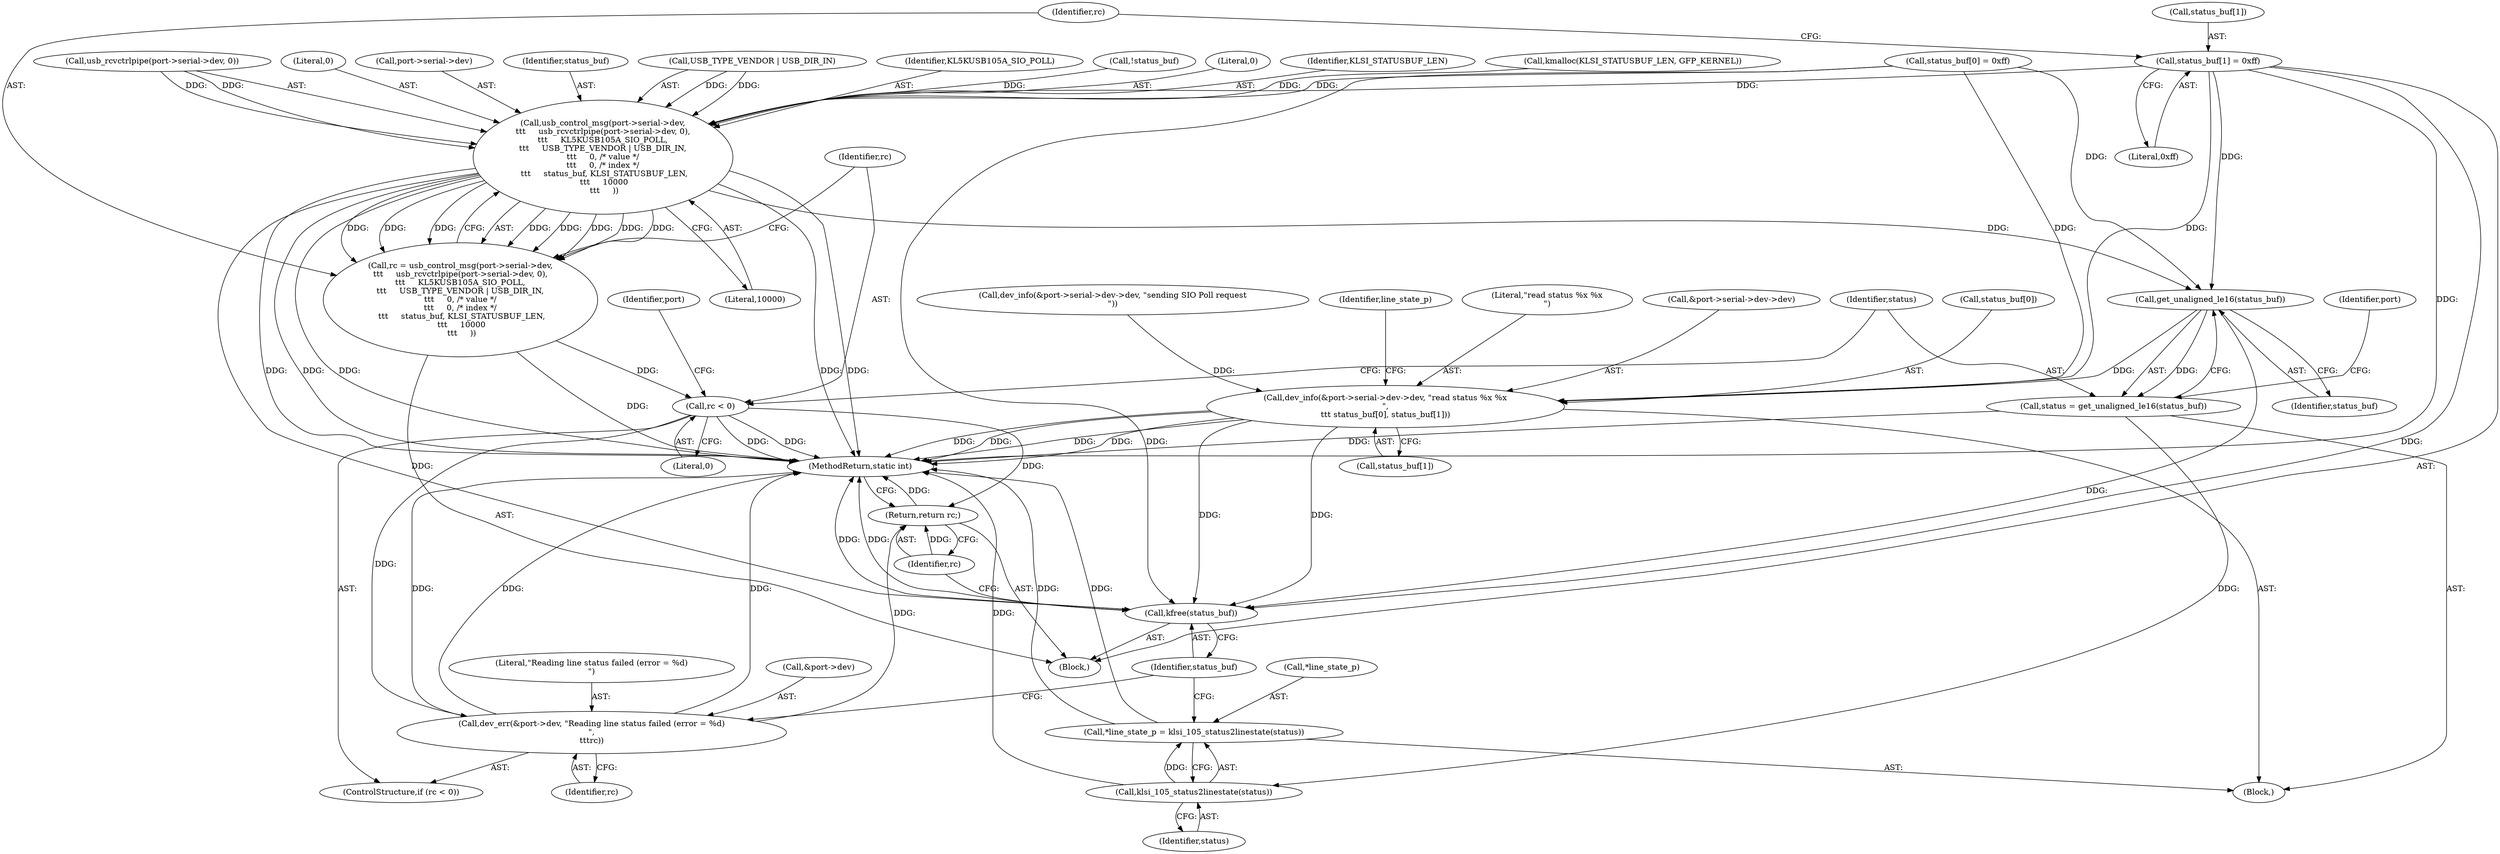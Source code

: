 digraph "1_linux_146cc8a17a3b4996f6805ee5c080e7101277c410@pointer" {
"1000135" [label="(Call,status_buf[1] = 0xff)"];
"1000142" [label="(Call,usb_control_msg(port->serial->dev,\n\t\t\t     usb_rcvctrlpipe(port->serial->dev, 0),\n\t\t\t     KL5KUSB105A_SIO_POLL,\n\t\t\t     USB_TYPE_VENDOR | USB_DIR_IN,\n\t\t\t     0, /* value */\n\t\t\t     0, /* index */\n \t\t\t     status_buf, KLSI_STATUSBUF_LEN,\n \t\t\t     10000\n \t\t\t     ))"];
"1000140" [label="(Call,rc = usb_control_msg(port->serial->dev,\n\t\t\t     usb_rcvctrlpipe(port->serial->dev, 0),\n\t\t\t     KL5KUSB105A_SIO_POLL,\n\t\t\t     USB_TYPE_VENDOR | USB_DIR_IN,\n\t\t\t     0, /* value */\n\t\t\t     0, /* index */\n \t\t\t     status_buf, KLSI_STATUSBUF_LEN,\n \t\t\t     10000\n \t\t\t     ))"];
"1000165" [label="(Call,rc < 0)"];
"1000168" [label="(Call,dev_err(&port->dev, \"Reading line status failed (error = %d)\n\",\n\t\t\trc))"];
"1000204" [label="(Return,return rc;)"];
"1000179" [label="(Call,get_unaligned_le16(status_buf))"];
"1000177" [label="(Call,status = get_unaligned_le16(status_buf))"];
"1000200" [label="(Call,klsi_105_status2linestate(status))"];
"1000197" [label="(Call,*line_state_p = klsi_105_status2linestate(status))"];
"1000181" [label="(Call,dev_info(&port->serial->dev->dev, \"read status %x %x\n\",\n\t\t\t status_buf[0], status_buf[1]))"];
"1000202" [label="(Call,kfree(status_buf))"];
"1000204" [label="(Return,return rc;)"];
"1000143" [label="(Call,port->serial->dev)"];
"1000173" [label="(Literal,\"Reading line status failed (error = %d)\n\")"];
"1000161" [label="(Identifier,status_buf)"];
"1000190" [label="(Literal,\"read status %x %x\n\")"];
"1000177" [label="(Call,status = get_unaligned_le16(status_buf))"];
"1000194" [label="(Call,status_buf[1])"];
"1000156" [label="(Call,USB_TYPE_VENDOR | USB_DIR_IN)"];
"1000168" [label="(Call,dev_err(&port->dev, \"Reading line status failed (error = %d)\n\",\n\t\t\trc))"];
"1000141" [label="(Identifier,rc)"];
"1000200" [label="(Call,klsi_105_status2linestate(status))"];
"1000186" [label="(Identifier,port)"];
"1000203" [label="(Identifier,status_buf)"];
"1000155" [label="(Identifier,KL5KUSB105A_SIO_POLL)"];
"1000125" [label="(Call,!status_buf)"];
"1000166" [label="(Identifier,rc)"];
"1000164" [label="(ControlStructure,if (rc < 0))"];
"1000174" [label="(Identifier,rc)"];
"1000182" [label="(Call,&port->serial->dev->dev)"];
"1000159" [label="(Literal,0)"];
"1000198" [label="(Call,*line_state_p)"];
"1000142" [label="(Call,usb_control_msg(port->serial->dev,\n\t\t\t     usb_rcvctrlpipe(port->serial->dev, 0),\n\t\t\t     KL5KUSB105A_SIO_POLL,\n\t\t\t     USB_TYPE_VENDOR | USB_DIR_IN,\n\t\t\t     0, /* value */\n\t\t\t     0, /* index */\n \t\t\t     status_buf, KLSI_STATUSBUF_LEN,\n \t\t\t     10000\n \t\t\t     ))"];
"1000140" [label="(Call,rc = usb_control_msg(port->serial->dev,\n\t\t\t     usb_rcvctrlpipe(port->serial->dev, 0),\n\t\t\t     KL5KUSB105A_SIO_POLL,\n\t\t\t     USB_TYPE_VENDOR | USB_DIR_IN,\n\t\t\t     0, /* value */\n\t\t\t     0, /* index */\n \t\t\t     status_buf, KLSI_STATUSBUF_LEN,\n \t\t\t     10000\n \t\t\t     ))"];
"1000105" [label="(Block,)"];
"1000162" [label="(Identifier,KLSI_STATUSBUF_LEN)"];
"1000191" [label="(Call,status_buf[0])"];
"1000171" [label="(Identifier,port)"];
"1000197" [label="(Call,*line_state_p = klsi_105_status2linestate(status))"];
"1000178" [label="(Identifier,status)"];
"1000130" [label="(Call,status_buf[0] = 0xff)"];
"1000205" [label="(Identifier,rc)"];
"1000201" [label="(Identifier,status)"];
"1000176" [label="(Block,)"];
"1000135" [label="(Call,status_buf[1] = 0xff)"];
"1000121" [label="(Call,kmalloc(KLSI_STATUSBUF_LEN, GFP_KERNEL))"];
"1000139" [label="(Literal,0xff)"];
"1000206" [label="(MethodReturn,static int)"];
"1000148" [label="(Call,usb_rcvctrlpipe(port->serial->dev, 0))"];
"1000180" [label="(Identifier,status_buf)"];
"1000163" [label="(Literal,10000)"];
"1000109" [label="(Call,dev_info(&port->serial->dev->dev, \"sending SIO Poll request\n\"))"];
"1000160" [label="(Literal,0)"];
"1000179" [label="(Call,get_unaligned_le16(status_buf))"];
"1000181" [label="(Call,dev_info(&port->serial->dev->dev, \"read status %x %x\n\",\n\t\t\t status_buf[0], status_buf[1]))"];
"1000202" [label="(Call,kfree(status_buf))"];
"1000167" [label="(Literal,0)"];
"1000199" [label="(Identifier,line_state_p)"];
"1000169" [label="(Call,&port->dev)"];
"1000165" [label="(Call,rc < 0)"];
"1000136" [label="(Call,status_buf[1])"];
"1000135" -> "1000105"  [label="AST: "];
"1000135" -> "1000139"  [label="CFG: "];
"1000136" -> "1000135"  [label="AST: "];
"1000139" -> "1000135"  [label="AST: "];
"1000141" -> "1000135"  [label="CFG: "];
"1000135" -> "1000206"  [label="DDG: "];
"1000135" -> "1000142"  [label="DDG: "];
"1000135" -> "1000179"  [label="DDG: "];
"1000135" -> "1000181"  [label="DDG: "];
"1000135" -> "1000202"  [label="DDG: "];
"1000142" -> "1000140"  [label="AST: "];
"1000142" -> "1000163"  [label="CFG: "];
"1000143" -> "1000142"  [label="AST: "];
"1000148" -> "1000142"  [label="AST: "];
"1000155" -> "1000142"  [label="AST: "];
"1000156" -> "1000142"  [label="AST: "];
"1000159" -> "1000142"  [label="AST: "];
"1000160" -> "1000142"  [label="AST: "];
"1000161" -> "1000142"  [label="AST: "];
"1000162" -> "1000142"  [label="AST: "];
"1000163" -> "1000142"  [label="AST: "];
"1000140" -> "1000142"  [label="CFG: "];
"1000142" -> "1000206"  [label="DDG: "];
"1000142" -> "1000206"  [label="DDG: "];
"1000142" -> "1000206"  [label="DDG: "];
"1000142" -> "1000206"  [label="DDG: "];
"1000142" -> "1000206"  [label="DDG: "];
"1000142" -> "1000140"  [label="DDG: "];
"1000142" -> "1000140"  [label="DDG: "];
"1000142" -> "1000140"  [label="DDG: "];
"1000142" -> "1000140"  [label="DDG: "];
"1000142" -> "1000140"  [label="DDG: "];
"1000142" -> "1000140"  [label="DDG: "];
"1000142" -> "1000140"  [label="DDG: "];
"1000142" -> "1000140"  [label="DDG: "];
"1000148" -> "1000142"  [label="DDG: "];
"1000148" -> "1000142"  [label="DDG: "];
"1000156" -> "1000142"  [label="DDG: "];
"1000156" -> "1000142"  [label="DDG: "];
"1000125" -> "1000142"  [label="DDG: "];
"1000130" -> "1000142"  [label="DDG: "];
"1000121" -> "1000142"  [label="DDG: "];
"1000142" -> "1000179"  [label="DDG: "];
"1000142" -> "1000202"  [label="DDG: "];
"1000140" -> "1000105"  [label="AST: "];
"1000141" -> "1000140"  [label="AST: "];
"1000166" -> "1000140"  [label="CFG: "];
"1000140" -> "1000206"  [label="DDG: "];
"1000140" -> "1000165"  [label="DDG: "];
"1000165" -> "1000164"  [label="AST: "];
"1000165" -> "1000167"  [label="CFG: "];
"1000166" -> "1000165"  [label="AST: "];
"1000167" -> "1000165"  [label="AST: "];
"1000171" -> "1000165"  [label="CFG: "];
"1000178" -> "1000165"  [label="CFG: "];
"1000165" -> "1000206"  [label="DDG: "];
"1000165" -> "1000206"  [label="DDG: "];
"1000165" -> "1000168"  [label="DDG: "];
"1000165" -> "1000204"  [label="DDG: "];
"1000168" -> "1000164"  [label="AST: "];
"1000168" -> "1000174"  [label="CFG: "];
"1000169" -> "1000168"  [label="AST: "];
"1000173" -> "1000168"  [label="AST: "];
"1000174" -> "1000168"  [label="AST: "];
"1000203" -> "1000168"  [label="CFG: "];
"1000168" -> "1000206"  [label="DDG: "];
"1000168" -> "1000206"  [label="DDG: "];
"1000168" -> "1000206"  [label="DDG: "];
"1000168" -> "1000204"  [label="DDG: "];
"1000204" -> "1000105"  [label="AST: "];
"1000204" -> "1000205"  [label="CFG: "];
"1000205" -> "1000204"  [label="AST: "];
"1000206" -> "1000204"  [label="CFG: "];
"1000204" -> "1000206"  [label="DDG: "];
"1000205" -> "1000204"  [label="DDG: "];
"1000179" -> "1000177"  [label="AST: "];
"1000179" -> "1000180"  [label="CFG: "];
"1000180" -> "1000179"  [label="AST: "];
"1000177" -> "1000179"  [label="CFG: "];
"1000179" -> "1000177"  [label="DDG: "];
"1000130" -> "1000179"  [label="DDG: "];
"1000179" -> "1000181"  [label="DDG: "];
"1000179" -> "1000202"  [label="DDG: "];
"1000177" -> "1000176"  [label="AST: "];
"1000178" -> "1000177"  [label="AST: "];
"1000186" -> "1000177"  [label="CFG: "];
"1000177" -> "1000206"  [label="DDG: "];
"1000177" -> "1000200"  [label="DDG: "];
"1000200" -> "1000197"  [label="AST: "];
"1000200" -> "1000201"  [label="CFG: "];
"1000201" -> "1000200"  [label="AST: "];
"1000197" -> "1000200"  [label="CFG: "];
"1000200" -> "1000206"  [label="DDG: "];
"1000200" -> "1000197"  [label="DDG: "];
"1000197" -> "1000176"  [label="AST: "];
"1000198" -> "1000197"  [label="AST: "];
"1000203" -> "1000197"  [label="CFG: "];
"1000197" -> "1000206"  [label="DDG: "];
"1000197" -> "1000206"  [label="DDG: "];
"1000181" -> "1000176"  [label="AST: "];
"1000181" -> "1000194"  [label="CFG: "];
"1000182" -> "1000181"  [label="AST: "];
"1000190" -> "1000181"  [label="AST: "];
"1000191" -> "1000181"  [label="AST: "];
"1000194" -> "1000181"  [label="AST: "];
"1000199" -> "1000181"  [label="CFG: "];
"1000181" -> "1000206"  [label="DDG: "];
"1000181" -> "1000206"  [label="DDG: "];
"1000181" -> "1000206"  [label="DDG: "];
"1000181" -> "1000206"  [label="DDG: "];
"1000109" -> "1000181"  [label="DDG: "];
"1000130" -> "1000181"  [label="DDG: "];
"1000181" -> "1000202"  [label="DDG: "];
"1000181" -> "1000202"  [label="DDG: "];
"1000202" -> "1000105"  [label="AST: "];
"1000202" -> "1000203"  [label="CFG: "];
"1000203" -> "1000202"  [label="AST: "];
"1000205" -> "1000202"  [label="CFG: "];
"1000202" -> "1000206"  [label="DDG: "];
"1000202" -> "1000206"  [label="DDG: "];
"1000130" -> "1000202"  [label="DDG: "];
}
